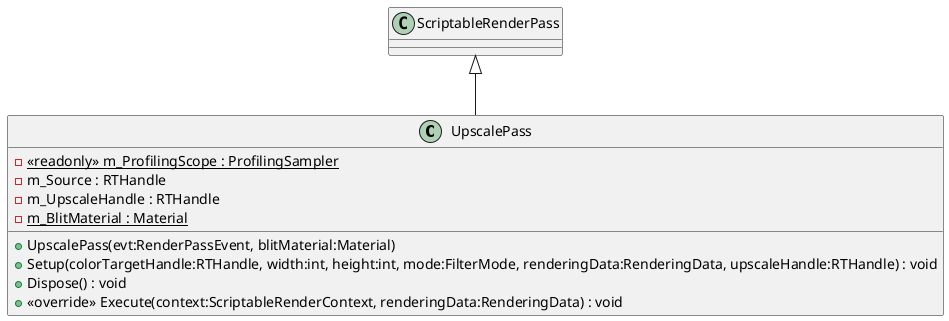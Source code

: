 @startuml
class UpscalePass {
    - {static} <<readonly>> m_ProfilingScope : ProfilingSampler
    - m_Source : RTHandle
    - m_UpscaleHandle : RTHandle
    {static} - m_BlitMaterial : Material
    + UpscalePass(evt:RenderPassEvent, blitMaterial:Material)
    + Setup(colorTargetHandle:RTHandle, width:int, height:int, mode:FilterMode, renderingData:RenderingData, upscaleHandle:RTHandle) : void
    + Dispose() : void
    + <<override>> Execute(context:ScriptableRenderContext, renderingData:RenderingData) : void
}
ScriptableRenderPass <|-- UpscalePass
@enduml
